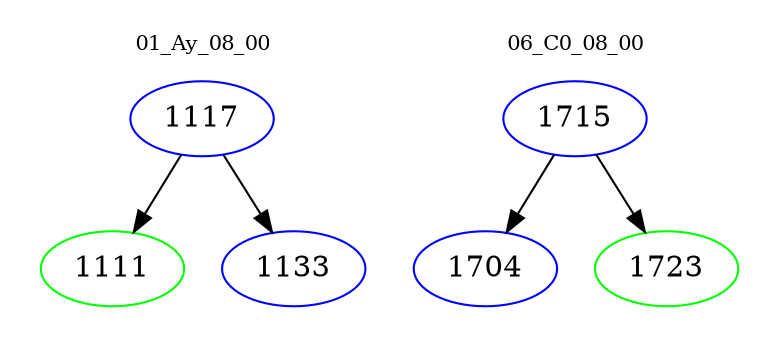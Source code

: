 digraph{
subgraph cluster_0 {
color = white
label = "01_Ay_08_00";
fontsize=10;
T0_1117 [label="1117", color="blue"]
T0_1117 -> T0_1111 [color="black"]
T0_1111 [label="1111", color="green"]
T0_1117 -> T0_1133 [color="black"]
T0_1133 [label="1133", color="blue"]
}
subgraph cluster_1 {
color = white
label = "06_C0_08_00";
fontsize=10;
T1_1715 [label="1715", color="blue"]
T1_1715 -> T1_1704 [color="black"]
T1_1704 [label="1704", color="blue"]
T1_1715 -> T1_1723 [color="black"]
T1_1723 [label="1723", color="green"]
}
}
